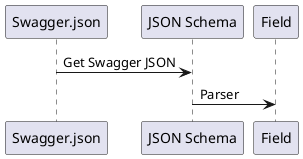@startuml swagger 2 form: gennerator

Swagger.json -> "JSON Schema": Get Swagger JSON
"JSON Schema" -> Field: Parser

@enduml